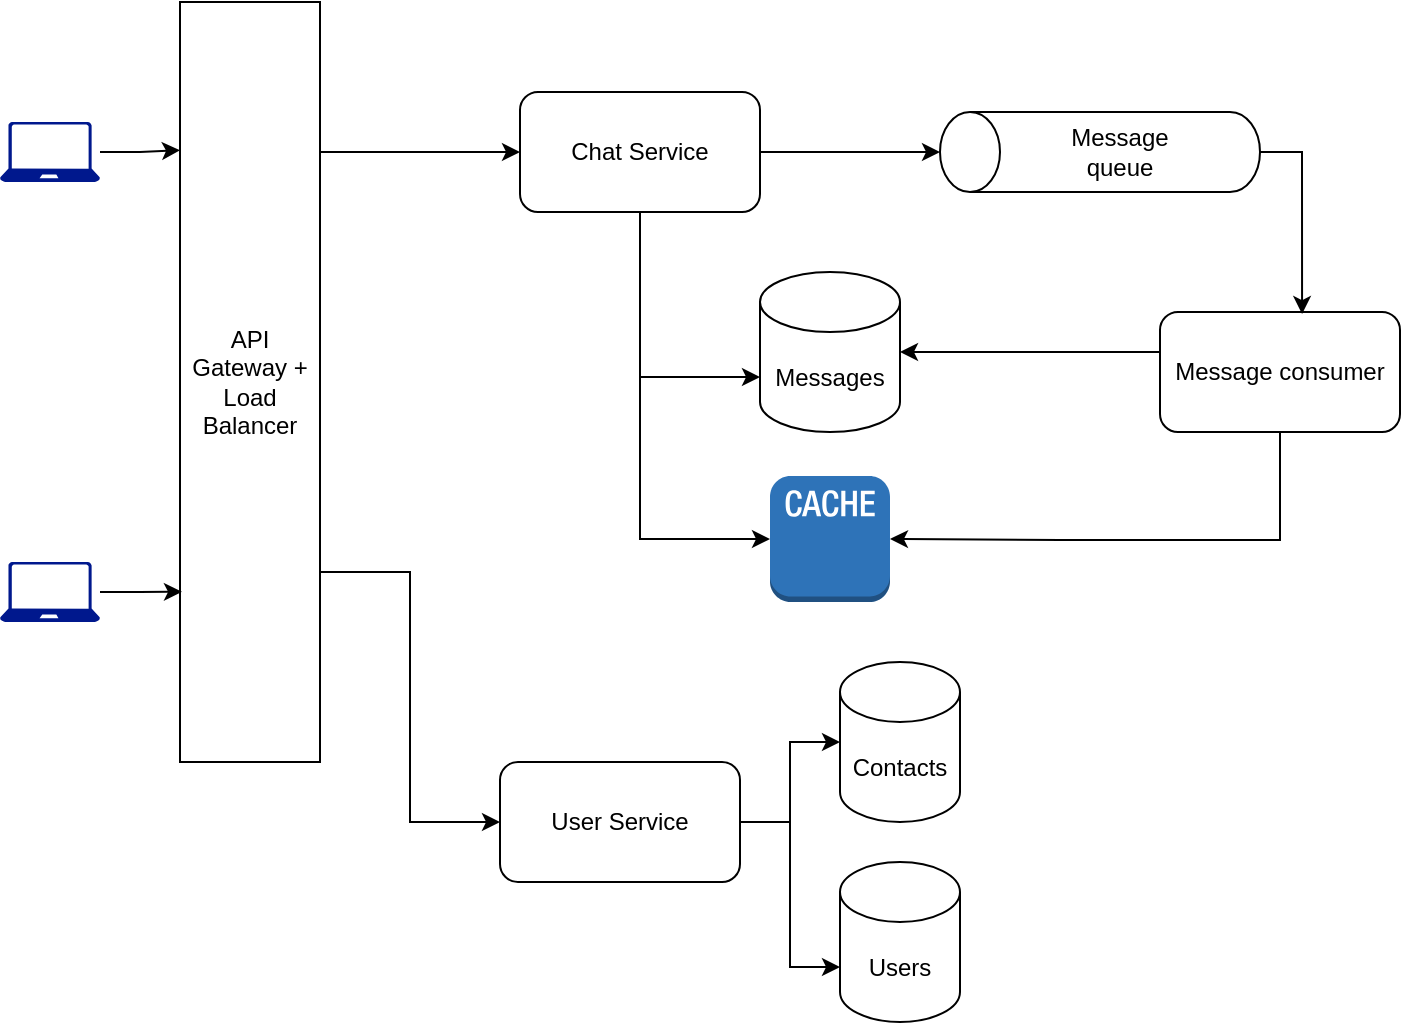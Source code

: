 <mxfile version="24.8.3">
  <diagram name="Page-1" id="MbGolvoH-IdNrHG9Tqil">
    <mxGraphModel dx="1026" dy="650" grid="1" gridSize="10" guides="1" tooltips="1" connect="1" arrows="1" fold="1" page="1" pageScale="1" pageWidth="850" pageHeight="1100" math="0" shadow="0">
      <root>
        <mxCell id="0" />
        <mxCell id="1" parent="0" />
        <mxCell id="1k-BWJfdxa_rGLHRsejH-1" value="" style="sketch=0;aspect=fixed;pointerEvents=1;shadow=0;dashed=0;html=1;strokeColor=none;labelPosition=center;verticalLabelPosition=bottom;verticalAlign=top;align=center;fillColor=#00188D;shape=mxgraph.azure.laptop" vertex="1" parent="1">
          <mxGeometry x="130" y="160" width="50" height="30" as="geometry" />
        </mxCell>
        <mxCell id="1k-BWJfdxa_rGLHRsejH-2" value="" style="sketch=0;aspect=fixed;pointerEvents=1;shadow=0;dashed=0;html=1;strokeColor=none;labelPosition=center;verticalLabelPosition=bottom;verticalAlign=top;align=center;fillColor=#00188D;shape=mxgraph.azure.laptop" vertex="1" parent="1">
          <mxGeometry x="130" y="380" width="50" height="30" as="geometry" />
        </mxCell>
        <mxCell id="1k-BWJfdxa_rGLHRsejH-14" style="edgeStyle=orthogonalEdgeStyle;rounded=0;orthogonalLoop=1;jettySize=auto;html=1;exitX=1;exitY=0.25;exitDx=0;exitDy=0;" edge="1" parent="1" source="1k-BWJfdxa_rGLHRsejH-3" target="1k-BWJfdxa_rGLHRsejH-4">
          <mxGeometry relative="1" as="geometry">
            <Array as="points">
              <mxPoint x="290" y="175" />
            </Array>
          </mxGeometry>
        </mxCell>
        <mxCell id="1k-BWJfdxa_rGLHRsejH-15" style="edgeStyle=orthogonalEdgeStyle;rounded=0;orthogonalLoop=1;jettySize=auto;html=1;exitX=1;exitY=0.75;exitDx=0;exitDy=0;" edge="1" parent="1" source="1k-BWJfdxa_rGLHRsejH-3" target="1k-BWJfdxa_rGLHRsejH-5">
          <mxGeometry relative="1" as="geometry" />
        </mxCell>
        <mxCell id="1k-BWJfdxa_rGLHRsejH-3" value="API Gateway + Load Balancer" style="rounded=0;whiteSpace=wrap;html=1;" vertex="1" parent="1">
          <mxGeometry x="220" y="100" width="70" height="380" as="geometry" />
        </mxCell>
        <mxCell id="1k-BWJfdxa_rGLHRsejH-26" style="edgeStyle=orthogonalEdgeStyle;rounded=0;orthogonalLoop=1;jettySize=auto;html=1;entryX=0;entryY=0.5;entryDx=0;entryDy=0;entryPerimeter=0;exitX=0.5;exitY=1;exitDx=0;exitDy=0;" edge="1" parent="1" source="1k-BWJfdxa_rGLHRsejH-4" target="1k-BWJfdxa_rGLHRsejH-8">
          <mxGeometry relative="1" as="geometry" />
        </mxCell>
        <mxCell id="1k-BWJfdxa_rGLHRsejH-4" value="Chat Service" style="rounded=1;whiteSpace=wrap;html=1;" vertex="1" parent="1">
          <mxGeometry x="390" y="145" width="120" height="60" as="geometry" />
        </mxCell>
        <mxCell id="1k-BWJfdxa_rGLHRsejH-5" value="User Service" style="rounded=1;whiteSpace=wrap;html=1;" vertex="1" parent="1">
          <mxGeometry x="380" y="480" width="120" height="60" as="geometry" />
        </mxCell>
        <mxCell id="1k-BWJfdxa_rGLHRsejH-6" value="" style="shape=cylinder3;whiteSpace=wrap;html=1;boundedLbl=1;backgroundOutline=1;size=15;rotation=-90;" vertex="1" parent="1">
          <mxGeometry x="660" y="95" width="40" height="160" as="geometry" />
        </mxCell>
        <mxCell id="1k-BWJfdxa_rGLHRsejH-7" value="Messages" style="shape=cylinder3;whiteSpace=wrap;html=1;boundedLbl=1;backgroundOutline=1;size=15;" vertex="1" parent="1">
          <mxGeometry x="510" y="235" width="70" height="80" as="geometry" />
        </mxCell>
        <mxCell id="1k-BWJfdxa_rGLHRsejH-8" value="" style="outlineConnect=0;dashed=0;verticalLabelPosition=bottom;verticalAlign=top;align=center;html=1;shape=mxgraph.aws3.cache_node;fillColor=#2E73B8;gradientColor=none;" vertex="1" parent="1">
          <mxGeometry x="515" y="337" width="60" height="63" as="geometry" />
        </mxCell>
        <mxCell id="1k-BWJfdxa_rGLHRsejH-9" value="Users" style="shape=cylinder3;whiteSpace=wrap;html=1;boundedLbl=1;backgroundOutline=1;size=15;" vertex="1" parent="1">
          <mxGeometry x="550" y="530" width="60" height="80" as="geometry" />
        </mxCell>
        <mxCell id="1k-BWJfdxa_rGLHRsejH-10" value="Contacts" style="shape=cylinder3;whiteSpace=wrap;html=1;boundedLbl=1;backgroundOutline=1;size=15;" vertex="1" parent="1">
          <mxGeometry x="550" y="430" width="60" height="80" as="geometry" />
        </mxCell>
        <mxCell id="1k-BWJfdxa_rGLHRsejH-21" style="edgeStyle=orthogonalEdgeStyle;rounded=0;orthogonalLoop=1;jettySize=auto;html=1;entryX=1;entryY=0.5;entryDx=0;entryDy=0;entryPerimeter=0;" edge="1" parent="1" source="1k-BWJfdxa_rGLHRsejH-11" target="1k-BWJfdxa_rGLHRsejH-8">
          <mxGeometry relative="1" as="geometry">
            <Array as="points">
              <mxPoint x="770" y="369" />
              <mxPoint x="660" y="369" />
            </Array>
          </mxGeometry>
        </mxCell>
        <mxCell id="1k-BWJfdxa_rGLHRsejH-11" value="Message consumer" style="rounded=1;whiteSpace=wrap;html=1;" vertex="1" parent="1">
          <mxGeometry x="710" y="255" width="120" height="60" as="geometry" />
        </mxCell>
        <mxCell id="1k-BWJfdxa_rGLHRsejH-12" style="edgeStyle=orthogonalEdgeStyle;rounded=0;orthogonalLoop=1;jettySize=auto;html=1;entryX=0;entryY=0.195;entryDx=0;entryDy=0;entryPerimeter=0;" edge="1" parent="1" source="1k-BWJfdxa_rGLHRsejH-1" target="1k-BWJfdxa_rGLHRsejH-3">
          <mxGeometry relative="1" as="geometry" />
        </mxCell>
        <mxCell id="1k-BWJfdxa_rGLHRsejH-13" style="edgeStyle=orthogonalEdgeStyle;rounded=0;orthogonalLoop=1;jettySize=auto;html=1;entryX=0.014;entryY=0.776;entryDx=0;entryDy=0;entryPerimeter=0;" edge="1" parent="1" source="1k-BWJfdxa_rGLHRsejH-2" target="1k-BWJfdxa_rGLHRsejH-3">
          <mxGeometry relative="1" as="geometry" />
        </mxCell>
        <mxCell id="1k-BWJfdxa_rGLHRsejH-16" style="edgeStyle=orthogonalEdgeStyle;rounded=0;orthogonalLoop=1;jettySize=auto;html=1;entryX=0.5;entryY=0;entryDx=0;entryDy=0;entryPerimeter=0;" edge="1" parent="1" source="1k-BWJfdxa_rGLHRsejH-4" target="1k-BWJfdxa_rGLHRsejH-6">
          <mxGeometry relative="1" as="geometry" />
        </mxCell>
        <mxCell id="1k-BWJfdxa_rGLHRsejH-17" style="edgeStyle=orthogonalEdgeStyle;rounded=0;orthogonalLoop=1;jettySize=auto;html=1;entryX=0.592;entryY=0.017;entryDx=0;entryDy=0;entryPerimeter=0;exitX=0.5;exitY=1;exitDx=0;exitDy=0;exitPerimeter=0;" edge="1" parent="1" source="1k-BWJfdxa_rGLHRsejH-6" target="1k-BWJfdxa_rGLHRsejH-11">
          <mxGeometry relative="1" as="geometry" />
        </mxCell>
        <mxCell id="1k-BWJfdxa_rGLHRsejH-20" style="edgeStyle=orthogonalEdgeStyle;rounded=0;orthogonalLoop=1;jettySize=auto;html=1;entryX=1;entryY=0.5;entryDx=0;entryDy=0;entryPerimeter=0;" edge="1" parent="1" source="1k-BWJfdxa_rGLHRsejH-11" target="1k-BWJfdxa_rGLHRsejH-7">
          <mxGeometry relative="1" as="geometry">
            <Array as="points">
              <mxPoint x="680" y="275" />
              <mxPoint x="680" y="275" />
            </Array>
          </mxGeometry>
        </mxCell>
        <mxCell id="1k-BWJfdxa_rGLHRsejH-22" style="edgeStyle=orthogonalEdgeStyle;rounded=0;orthogonalLoop=1;jettySize=auto;html=1;entryX=0;entryY=0.5;entryDx=0;entryDy=0;entryPerimeter=0;" edge="1" parent="1" source="1k-BWJfdxa_rGLHRsejH-5" target="1k-BWJfdxa_rGLHRsejH-10">
          <mxGeometry relative="1" as="geometry" />
        </mxCell>
        <mxCell id="1k-BWJfdxa_rGLHRsejH-23" style="edgeStyle=orthogonalEdgeStyle;rounded=0;orthogonalLoop=1;jettySize=auto;html=1;entryX=0;entryY=0;entryDx=0;entryDy=52.5;entryPerimeter=0;" edge="1" parent="1" source="1k-BWJfdxa_rGLHRsejH-5" target="1k-BWJfdxa_rGLHRsejH-9">
          <mxGeometry relative="1" as="geometry" />
        </mxCell>
        <mxCell id="1k-BWJfdxa_rGLHRsejH-25" style="edgeStyle=orthogonalEdgeStyle;rounded=0;orthogonalLoop=1;jettySize=auto;html=1;entryX=0;entryY=0;entryDx=0;entryDy=52.5;entryPerimeter=0;" edge="1" parent="1" source="1k-BWJfdxa_rGLHRsejH-4" target="1k-BWJfdxa_rGLHRsejH-7">
          <mxGeometry relative="1" as="geometry" />
        </mxCell>
        <mxCell id="1k-BWJfdxa_rGLHRsejH-27" value="Message queue" style="text;html=1;align=center;verticalAlign=middle;whiteSpace=wrap;rounded=0;" vertex="1" parent="1">
          <mxGeometry x="660" y="160" width="60" height="30" as="geometry" />
        </mxCell>
      </root>
    </mxGraphModel>
  </diagram>
</mxfile>

